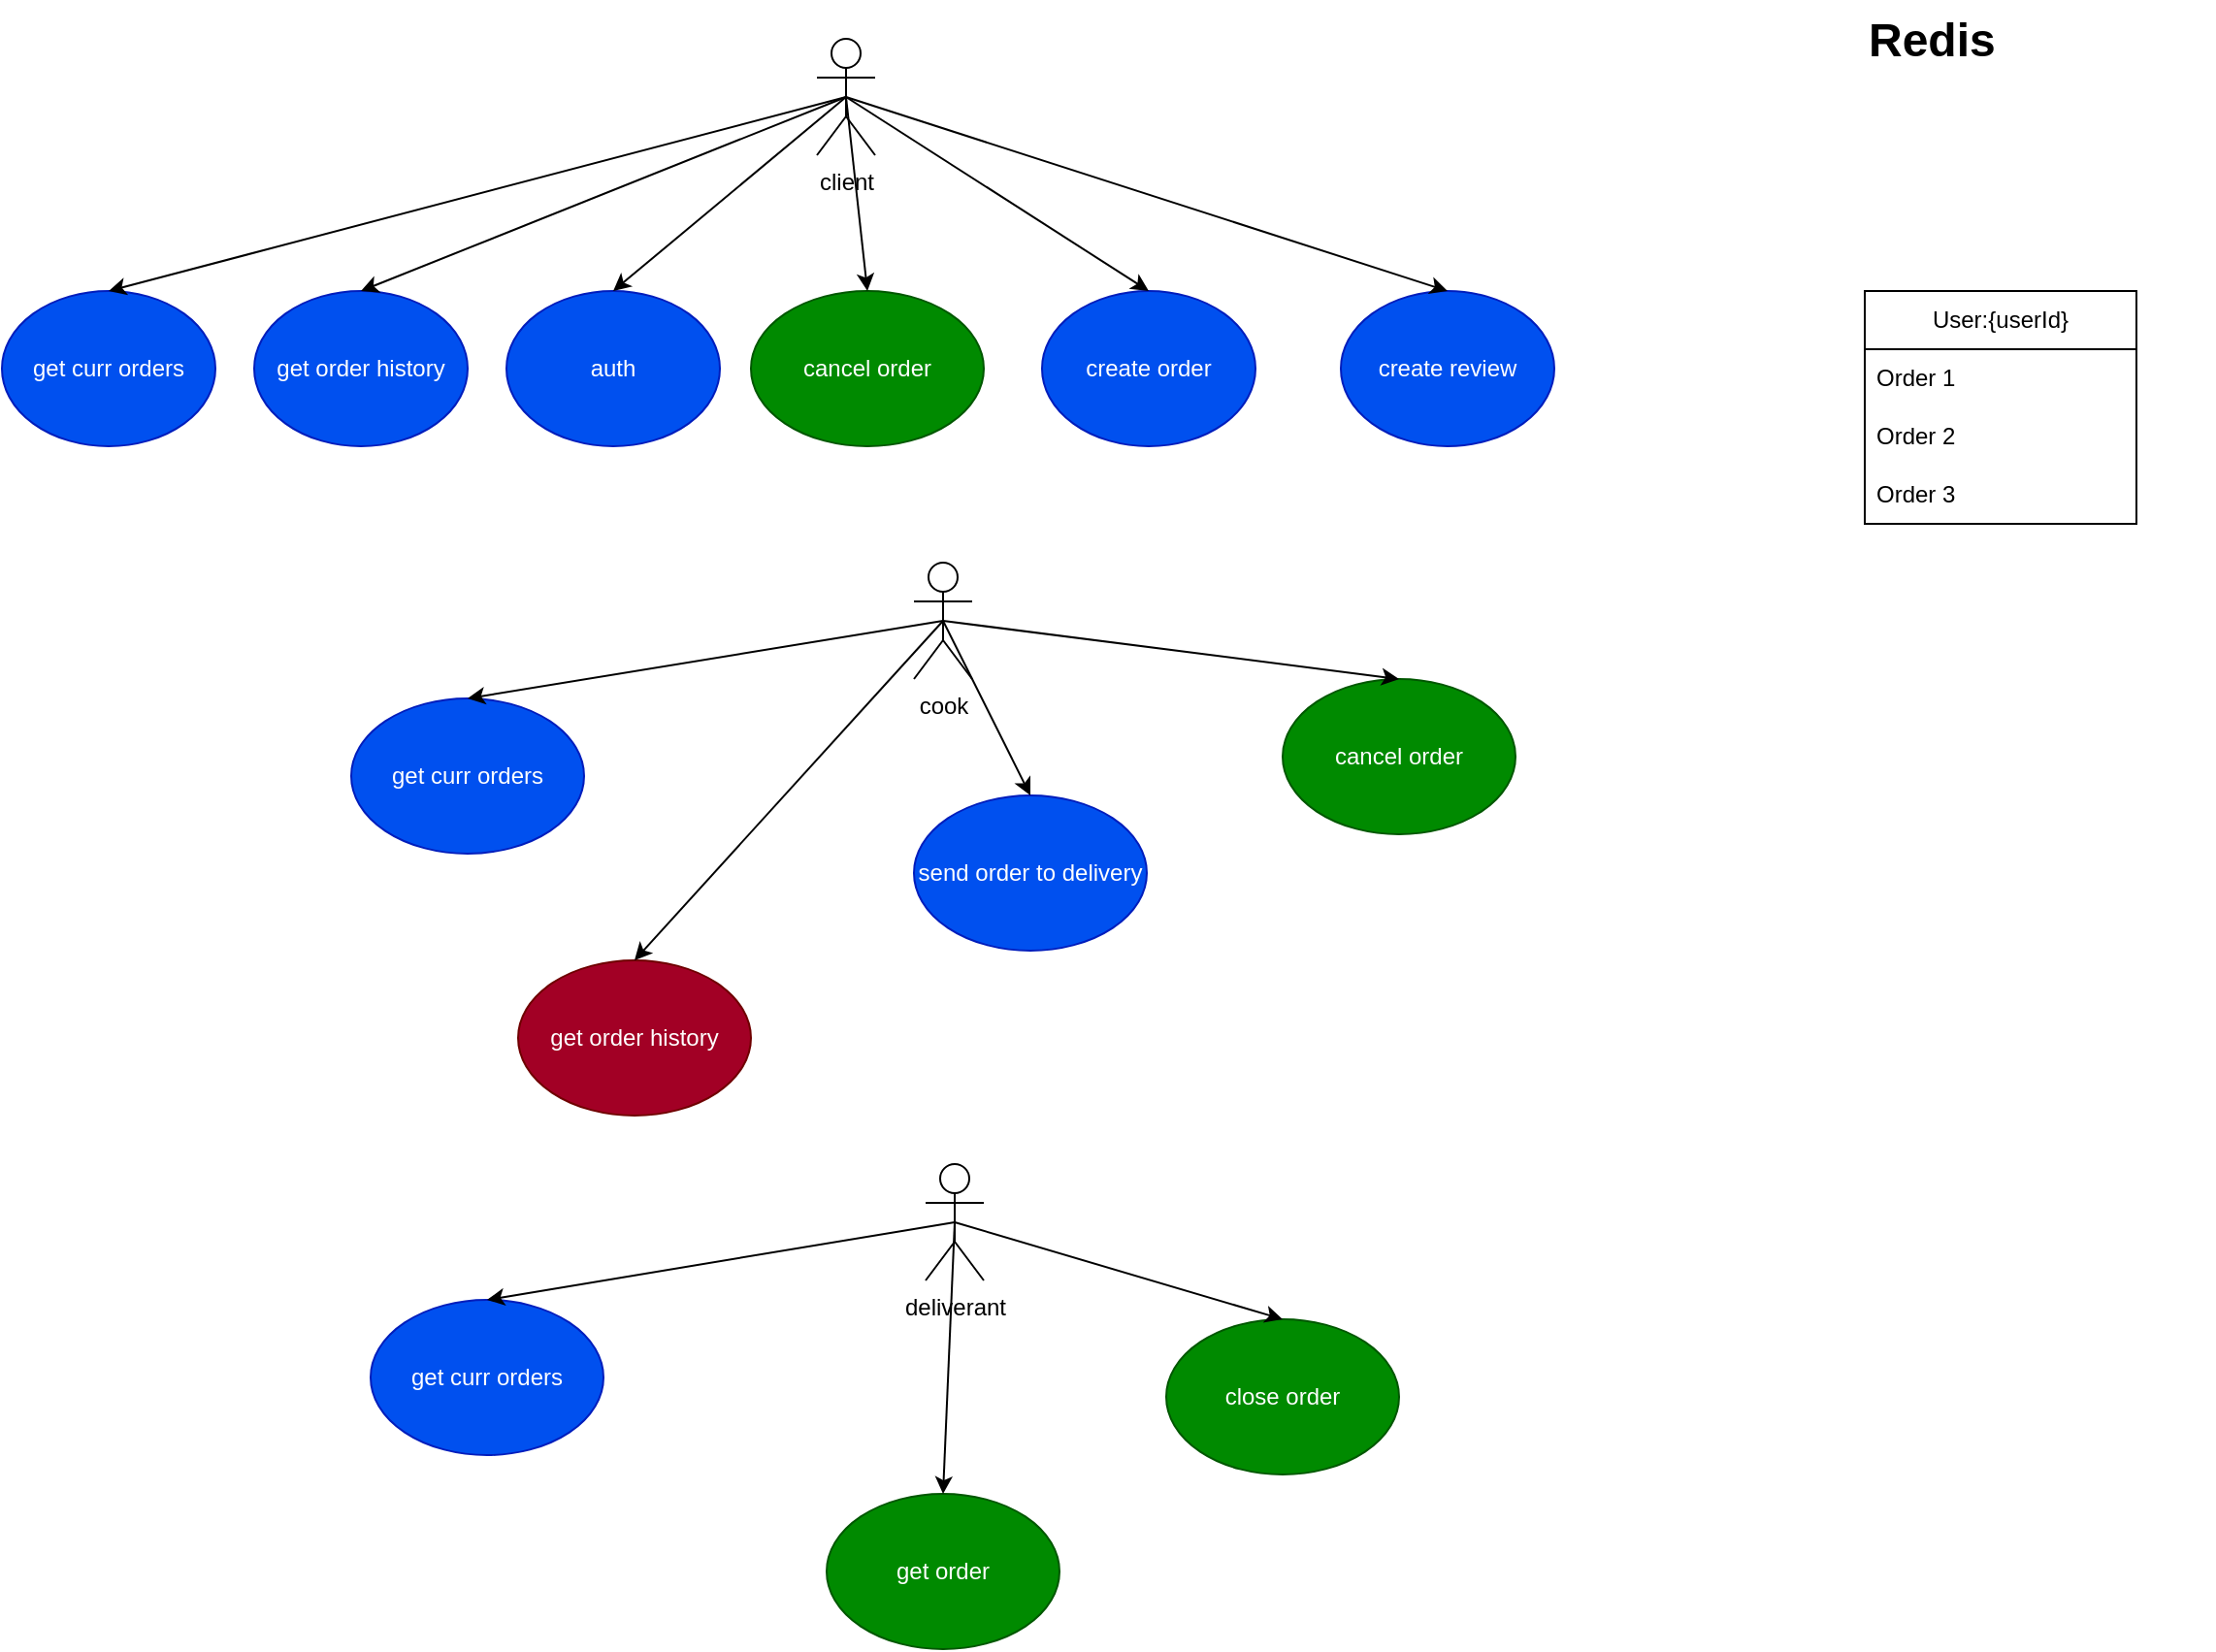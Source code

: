<mxfile version="24.0.7" type="device">
  <diagram name="Страница — 1" id="h_CmLlEJqs-Y4hcS8QEQ">
    <mxGraphModel dx="1233" dy="667" grid="1" gridSize="10" guides="1" tooltips="1" connect="1" arrows="1" fold="1" page="1" pageScale="1" pageWidth="827" pageHeight="1169" math="0" shadow="0">
      <root>
        <mxCell id="0" />
        <mxCell id="1" parent="0" />
        <mxCell id="nesLzePyY0byDXlQZDYF-5" value="client" style="shape=umlActor;verticalLabelPosition=bottom;verticalAlign=top;html=1;outlineConnect=0;" vertex="1" parent="1">
          <mxGeometry x="420" y="30" width="30" height="60" as="geometry" />
        </mxCell>
        <mxCell id="nesLzePyY0byDXlQZDYF-7" value="auth" style="ellipse;whiteSpace=wrap;html=1;fillColor=#0050ef;fontColor=#ffffff;strokeColor=#001DBC;" vertex="1" parent="1">
          <mxGeometry x="260" y="160" width="110" height="80" as="geometry" />
        </mxCell>
        <mxCell id="nesLzePyY0byDXlQZDYF-9" value="create order" style="ellipse;whiteSpace=wrap;html=1;fillColor=#0050ef;strokeColor=#001DBC;fontColor=#ffffff;" vertex="1" parent="1">
          <mxGeometry x="536" y="160" width="110" height="80" as="geometry" />
        </mxCell>
        <mxCell id="nesLzePyY0byDXlQZDYF-10" value="cancel order" style="ellipse;whiteSpace=wrap;html=1;fillColor=#008a00;fontColor=#ffffff;strokeColor=#005700;" vertex="1" parent="1">
          <mxGeometry x="386" y="160" width="120" height="80" as="geometry" />
        </mxCell>
        <mxCell id="nesLzePyY0byDXlQZDYF-11" value="get order history" style="ellipse;whiteSpace=wrap;html=1;fillColor=#0050ef;fontColor=#ffffff;strokeColor=#001DBC;" vertex="1" parent="1">
          <mxGeometry x="130" y="160" width="110" height="80" as="geometry" />
        </mxCell>
        <mxCell id="nesLzePyY0byDXlQZDYF-12" value="get curr orders" style="ellipse;whiteSpace=wrap;html=1;fillColor=#0050ef;fontColor=#ffffff;strokeColor=#001DBC;" vertex="1" parent="1">
          <mxGeometry y="160" width="110" height="80" as="geometry" />
        </mxCell>
        <mxCell id="nesLzePyY0byDXlQZDYF-14" value="create review" style="ellipse;whiteSpace=wrap;html=1;fillColor=#0050ef;fontColor=#ffffff;strokeColor=#001DBC;" vertex="1" parent="1">
          <mxGeometry x="690" y="160" width="110" height="80" as="geometry" />
        </mxCell>
        <mxCell id="nesLzePyY0byDXlQZDYF-15" value="" style="endArrow=none;html=1;rounded=0;entryX=0.5;entryY=0.5;entryDx=0;entryDy=0;entryPerimeter=0;exitX=0.5;exitY=0;exitDx=0;exitDy=0;endFill=0;startArrow=classic;startFill=1;" edge="1" parent="1" source="nesLzePyY0byDXlQZDYF-12" target="nesLzePyY0byDXlQZDYF-5">
          <mxGeometry width="50" height="50" relative="1" as="geometry">
            <mxPoint x="390" y="170" as="sourcePoint" />
            <mxPoint x="440" y="120" as="targetPoint" />
          </mxGeometry>
        </mxCell>
        <mxCell id="nesLzePyY0byDXlQZDYF-16" value="" style="endArrow=none;html=1;rounded=0;entryX=0.5;entryY=0.5;entryDx=0;entryDy=0;entryPerimeter=0;exitX=0.5;exitY=0;exitDx=0;exitDy=0;endFill=0;startArrow=classic;startFill=1;" edge="1" parent="1" source="nesLzePyY0byDXlQZDYF-11" target="nesLzePyY0byDXlQZDYF-5">
          <mxGeometry width="50" height="50" relative="1" as="geometry">
            <mxPoint x="120" y="170" as="sourcePoint" />
            <mxPoint x="505" y="70" as="targetPoint" />
          </mxGeometry>
        </mxCell>
        <mxCell id="nesLzePyY0byDXlQZDYF-17" value="" style="endArrow=none;html=1;rounded=0;exitX=0.5;exitY=0;exitDx=0;exitDy=0;entryX=0.5;entryY=0.5;entryDx=0;entryDy=0;entryPerimeter=0;endFill=0;startArrow=classic;startFill=1;" edge="1" parent="1" source="nesLzePyY0byDXlQZDYF-7" target="nesLzePyY0byDXlQZDYF-5">
          <mxGeometry width="50" height="50" relative="1" as="geometry">
            <mxPoint x="130" y="180" as="sourcePoint" />
            <mxPoint x="515" y="80" as="targetPoint" />
          </mxGeometry>
        </mxCell>
        <mxCell id="nesLzePyY0byDXlQZDYF-18" value="" style="endArrow=none;html=1;rounded=0;entryX=0.5;entryY=0.5;entryDx=0;entryDy=0;entryPerimeter=0;exitX=0.5;exitY=0;exitDx=0;exitDy=0;endFill=0;startArrow=classic;startFill=1;" edge="1" parent="1" source="nesLzePyY0byDXlQZDYF-10" target="nesLzePyY0byDXlQZDYF-5">
          <mxGeometry width="50" height="50" relative="1" as="geometry">
            <mxPoint x="140" y="190" as="sourcePoint" />
            <mxPoint x="525" y="90" as="targetPoint" />
          </mxGeometry>
        </mxCell>
        <mxCell id="nesLzePyY0byDXlQZDYF-19" value="" style="endArrow=none;html=1;rounded=0;exitX=0.5;exitY=0;exitDx=0;exitDy=0;entryX=0.5;entryY=0.5;entryDx=0;entryDy=0;entryPerimeter=0;endFill=0;startArrow=classic;startFill=1;" edge="1" parent="1" source="nesLzePyY0byDXlQZDYF-9" target="nesLzePyY0byDXlQZDYF-5">
          <mxGeometry width="50" height="50" relative="1" as="geometry">
            <mxPoint x="150" y="200" as="sourcePoint" />
            <mxPoint x="490" y="60" as="targetPoint" />
          </mxGeometry>
        </mxCell>
        <mxCell id="nesLzePyY0byDXlQZDYF-20" value="" style="endArrow=none;html=1;rounded=0;entryX=0.5;entryY=0.5;entryDx=0;entryDy=0;entryPerimeter=0;exitX=0.5;exitY=0;exitDx=0;exitDy=0;endFill=0;startArrow=classic;startFill=1;" edge="1" parent="1" source="nesLzePyY0byDXlQZDYF-14" target="nesLzePyY0byDXlQZDYF-5">
          <mxGeometry width="50" height="50" relative="1" as="geometry">
            <mxPoint x="160" y="210" as="sourcePoint" />
            <mxPoint x="545" y="110" as="targetPoint" />
          </mxGeometry>
        </mxCell>
        <mxCell id="nesLzePyY0byDXlQZDYF-21" value="cook&lt;div&gt;&lt;br&gt;&lt;/div&gt;" style="shape=umlActor;verticalLabelPosition=bottom;verticalAlign=top;html=1;outlineConnect=0;" vertex="1" parent="1">
          <mxGeometry x="470" y="300" width="30" height="60" as="geometry" />
        </mxCell>
        <mxCell id="nesLzePyY0byDXlQZDYF-23" value="get curr orders" style="ellipse;whiteSpace=wrap;html=1;fillColor=#0050ef;fontColor=#ffffff;strokeColor=#001DBC;" vertex="1" parent="1">
          <mxGeometry x="180" y="370" width="120" height="80" as="geometry" />
        </mxCell>
        <mxCell id="nesLzePyY0byDXlQZDYF-24" value="" style="endArrow=classic;html=1;rounded=0;exitX=0.5;exitY=0.5;exitDx=0;exitDy=0;exitPerimeter=0;entryX=0.5;entryY=0;entryDx=0;entryDy=0;" edge="1" parent="1" source="nesLzePyY0byDXlQZDYF-21" target="nesLzePyY0byDXlQZDYF-23">
          <mxGeometry width="50" height="50" relative="1" as="geometry">
            <mxPoint x="500" y="450" as="sourcePoint" />
            <mxPoint x="550" y="400" as="targetPoint" />
          </mxGeometry>
        </mxCell>
        <mxCell id="nesLzePyY0byDXlQZDYF-25" value="get order history" style="ellipse;whiteSpace=wrap;html=1;fillColor=#a20025;fontColor=#ffffff;strokeColor=#6F0000;" vertex="1" parent="1">
          <mxGeometry x="266" y="505" width="120" height="80" as="geometry" />
        </mxCell>
        <mxCell id="nesLzePyY0byDXlQZDYF-26" value="" style="endArrow=classic;html=1;rounded=0;exitX=0.5;exitY=0.5;exitDx=0;exitDy=0;exitPerimeter=0;entryX=0.5;entryY=0;entryDx=0;entryDy=0;" edge="1" parent="1" source="nesLzePyY0byDXlQZDYF-21" target="nesLzePyY0byDXlQZDYF-25">
          <mxGeometry width="50" height="50" relative="1" as="geometry">
            <mxPoint x="500" y="450" as="sourcePoint" />
            <mxPoint x="550" y="400" as="targetPoint" />
          </mxGeometry>
        </mxCell>
        <mxCell id="nesLzePyY0byDXlQZDYF-28" value="send order to delivery" style="ellipse;whiteSpace=wrap;html=1;fillColor=#0050ef;fontColor=#ffffff;strokeColor=#001DBC;" vertex="1" parent="1">
          <mxGeometry x="470" y="420" width="120" height="80" as="geometry" />
        </mxCell>
        <mxCell id="nesLzePyY0byDXlQZDYF-29" value="" style="endArrow=classic;html=1;rounded=0;exitX=0.5;exitY=0.5;exitDx=0;exitDy=0;exitPerimeter=0;entryX=0.5;entryY=0;entryDx=0;entryDy=0;" edge="1" parent="1" source="nesLzePyY0byDXlQZDYF-21" target="nesLzePyY0byDXlQZDYF-28">
          <mxGeometry width="50" height="50" relative="1" as="geometry">
            <mxPoint x="450" y="350" as="sourcePoint" />
            <mxPoint x="500" y="300" as="targetPoint" />
          </mxGeometry>
        </mxCell>
        <mxCell id="nesLzePyY0byDXlQZDYF-30" value="cancel order" style="ellipse;whiteSpace=wrap;html=1;fillColor=#008a00;fontColor=#ffffff;strokeColor=#005700;" vertex="1" parent="1">
          <mxGeometry x="660" y="360" width="120" height="80" as="geometry" />
        </mxCell>
        <mxCell id="nesLzePyY0byDXlQZDYF-31" value="" style="endArrow=classic;html=1;rounded=0;exitX=0.5;exitY=0.5;exitDx=0;exitDy=0;exitPerimeter=0;entryX=0.5;entryY=0;entryDx=0;entryDy=0;" edge="1" parent="1" source="nesLzePyY0byDXlQZDYF-21" target="nesLzePyY0byDXlQZDYF-30">
          <mxGeometry width="50" height="50" relative="1" as="geometry">
            <mxPoint x="450" y="350" as="sourcePoint" />
            <mxPoint x="500" y="300" as="targetPoint" />
          </mxGeometry>
        </mxCell>
        <mxCell id="nesLzePyY0byDXlQZDYF-32" value="deliverant" style="shape=umlActor;verticalLabelPosition=bottom;verticalAlign=top;html=1;outlineConnect=0;" vertex="1" parent="1">
          <mxGeometry x="476" y="610" width="30" height="60" as="geometry" />
        </mxCell>
        <mxCell id="nesLzePyY0byDXlQZDYF-33" value="get curr orders" style="ellipse;whiteSpace=wrap;html=1;fillColor=#0050ef;fontColor=#ffffff;strokeColor=#001DBC;" vertex="1" parent="1">
          <mxGeometry x="190" y="680" width="120" height="80" as="geometry" />
        </mxCell>
        <mxCell id="nesLzePyY0byDXlQZDYF-34" value="" style="endArrow=classic;html=1;rounded=0;exitX=0.5;exitY=0.5;exitDx=0;exitDy=0;exitPerimeter=0;entryX=0.5;entryY=0;entryDx=0;entryDy=0;" edge="1" parent="1" source="nesLzePyY0byDXlQZDYF-32" target="nesLzePyY0byDXlQZDYF-33">
          <mxGeometry width="50" height="50" relative="1" as="geometry">
            <mxPoint x="510" y="630" as="sourcePoint" />
            <mxPoint x="560" y="580" as="targetPoint" />
          </mxGeometry>
        </mxCell>
        <mxCell id="nesLzePyY0byDXlQZDYF-35" value="get order" style="ellipse;whiteSpace=wrap;html=1;fillColor=#008a00;fontColor=#ffffff;strokeColor=#005700;" vertex="1" parent="1">
          <mxGeometry x="425" y="780" width="120" height="80" as="geometry" />
        </mxCell>
        <mxCell id="nesLzePyY0byDXlQZDYF-36" value="" style="endArrow=classic;html=1;rounded=0;exitX=0.5;exitY=0.5;exitDx=0;exitDy=0;exitPerimeter=0;entryX=0.5;entryY=0;entryDx=0;entryDy=0;" edge="1" parent="1" source="nesLzePyY0byDXlQZDYF-32" target="nesLzePyY0byDXlQZDYF-35">
          <mxGeometry width="50" height="50" relative="1" as="geometry">
            <mxPoint x="510" y="630" as="sourcePoint" />
            <mxPoint x="560" y="580" as="targetPoint" />
          </mxGeometry>
        </mxCell>
        <mxCell id="nesLzePyY0byDXlQZDYF-37" value="close order" style="ellipse;whiteSpace=wrap;html=1;fillColor=#008a00;fontColor=#ffffff;strokeColor=#005700;" vertex="1" parent="1">
          <mxGeometry x="600" y="690" width="120" height="80" as="geometry" />
        </mxCell>
        <mxCell id="nesLzePyY0byDXlQZDYF-38" value="" style="endArrow=classic;html=1;rounded=0;exitX=0.5;exitY=0.5;exitDx=0;exitDy=0;exitPerimeter=0;entryX=0.5;entryY=0;entryDx=0;entryDy=0;" edge="1" parent="1" source="nesLzePyY0byDXlQZDYF-32" target="nesLzePyY0byDXlQZDYF-37">
          <mxGeometry width="50" height="50" relative="1" as="geometry">
            <mxPoint x="510" y="630" as="sourcePoint" />
            <mxPoint x="560" y="580" as="targetPoint" />
          </mxGeometry>
        </mxCell>
        <mxCell id="nesLzePyY0byDXlQZDYF-39" value="&lt;h1 style=&quot;margin-top: 0px;&quot;&gt;Redis&lt;/h1&gt;" style="text;html=1;whiteSpace=wrap;overflow=hidden;rounded=0;" vertex="1" parent="1">
          <mxGeometry x="960" y="10" width="180" height="120" as="geometry" />
        </mxCell>
        <mxCell id="nesLzePyY0byDXlQZDYF-41" value="User:{userId}" style="swimlane;fontStyle=0;childLayout=stackLayout;horizontal=1;startSize=30;horizontalStack=0;resizeParent=1;resizeParentMax=0;resizeLast=0;collapsible=1;marginBottom=0;whiteSpace=wrap;html=1;" vertex="1" parent="1">
          <mxGeometry x="960" y="160" width="140" height="120" as="geometry" />
        </mxCell>
        <mxCell id="nesLzePyY0byDXlQZDYF-42" value="Order 1" style="text;strokeColor=none;fillColor=none;align=left;verticalAlign=middle;spacingLeft=4;spacingRight=4;overflow=hidden;points=[[0,0.5],[1,0.5]];portConstraint=eastwest;rotatable=0;whiteSpace=wrap;html=1;" vertex="1" parent="nesLzePyY0byDXlQZDYF-41">
          <mxGeometry y="30" width="140" height="30" as="geometry" />
        </mxCell>
        <mxCell id="nesLzePyY0byDXlQZDYF-43" value="Order 2" style="text;strokeColor=none;fillColor=none;align=left;verticalAlign=middle;spacingLeft=4;spacingRight=4;overflow=hidden;points=[[0,0.5],[1,0.5]];portConstraint=eastwest;rotatable=0;whiteSpace=wrap;html=1;" vertex="1" parent="nesLzePyY0byDXlQZDYF-41">
          <mxGeometry y="60" width="140" height="30" as="geometry" />
        </mxCell>
        <mxCell id="nesLzePyY0byDXlQZDYF-44" value="Order 3" style="text;strokeColor=none;fillColor=none;align=left;verticalAlign=middle;spacingLeft=4;spacingRight=4;overflow=hidden;points=[[0,0.5],[1,0.5]];portConstraint=eastwest;rotatable=0;whiteSpace=wrap;html=1;" vertex="1" parent="nesLzePyY0byDXlQZDYF-41">
          <mxGeometry y="90" width="140" height="30" as="geometry" />
        </mxCell>
      </root>
    </mxGraphModel>
  </diagram>
</mxfile>
